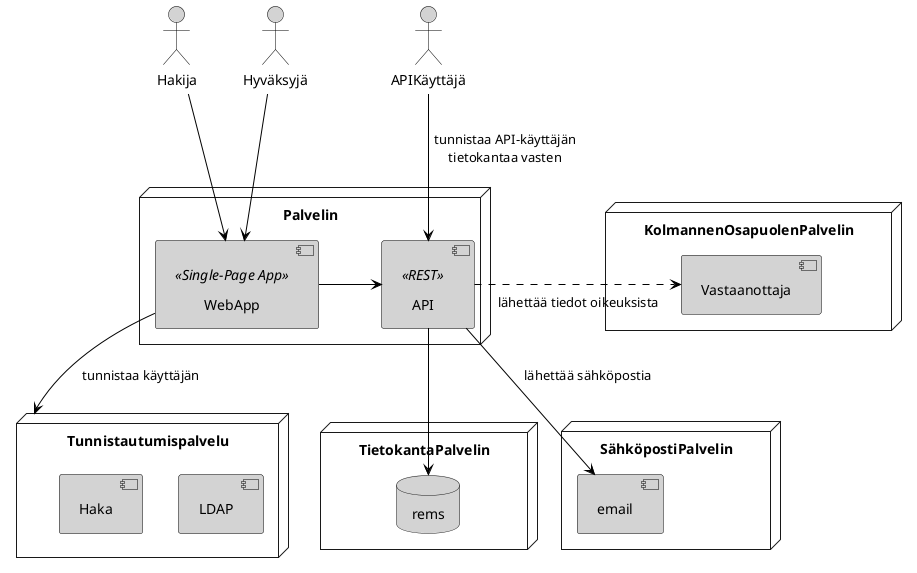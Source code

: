 @startuml
skinParam ArrowColor Black
skinParam BackgroundColor White
skinParam componentBorderColor Black
skinParam actorBorderColor Black
skinparam componentBackgroundColor LightGray
skinparam databaseBackgroundColor LightGray
skinparam actorBackgroundColor LightGray
skinparam Padding 5

actor Hakija
actor Hyväksyjä
actor APIKäyttäjä

node Tunnistautumispalvelu {
  component LDAP
  component Haka
}

node Palvelin {
  component WebApp <<Single-Page App>>
  component API <<REST>>
}

WebApp --> Tunnistautumispalvelu : "tunnistaa käyttäjän"

Hakija --> WebApp
Hyväksyjä --> WebApp
WebApp -> API : "     "
APIKäyttäjä --> API : "tunnistaa API-käyttäjän\ntietokantaa vasten"


node TietokantaPalvelin {
  database rems
}

node SähköpostiPalvelin {
  component email
}

API --> email : "lähettää sähköpostia"

node KolmannenOsapuolenPalvelin {
  component Vastaanottaja
}

API --> rems
API .> Vastaanottaja : "lähettää tiedot oikeuksista"
@enduml